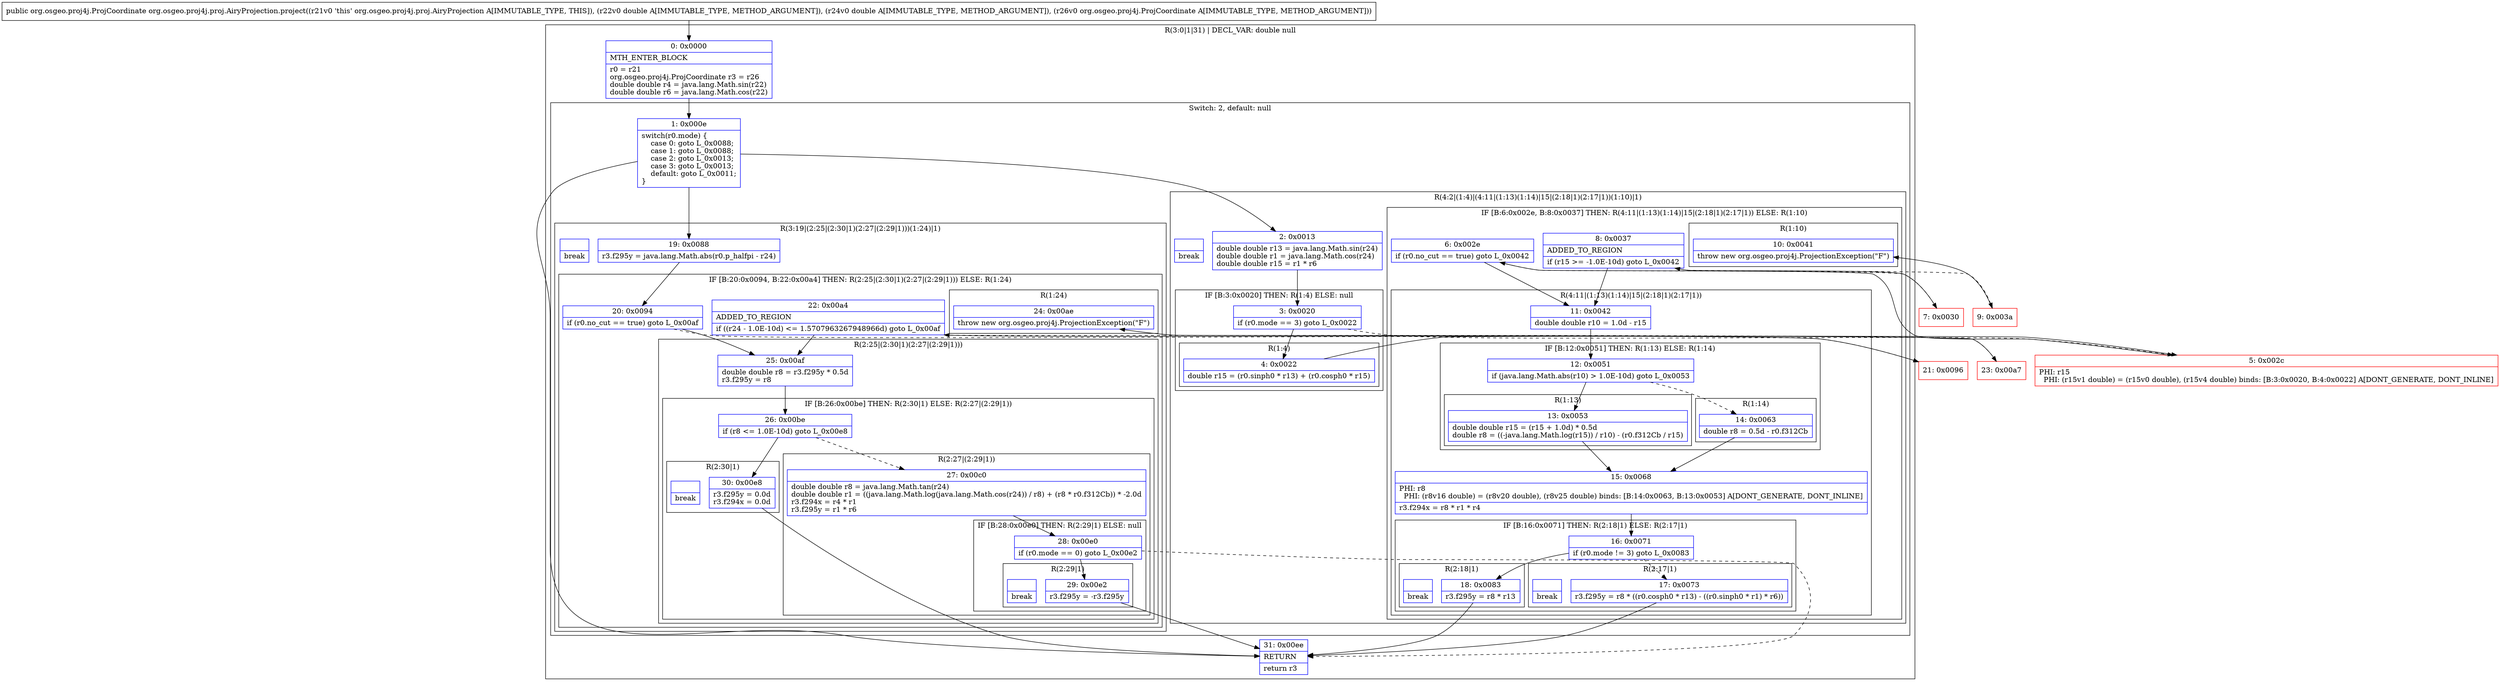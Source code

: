 digraph "CFG fororg.osgeo.proj4j.proj.AiryProjection.project(DDLorg\/osgeo\/proj4j\/ProjCoordinate;)Lorg\/osgeo\/proj4j\/ProjCoordinate;" {
subgraph cluster_Region_1929783022 {
label = "R(3:0|1|31) | DECL_VAR: double null\l";
node [shape=record,color=blue];
Node_0 [shape=record,label="{0\:\ 0x0000|MTH_ENTER_BLOCK\l|r0 = r21\lorg.osgeo.proj4j.ProjCoordinate r3 = r26\ldouble double r4 = java.lang.Math.sin(r22)\ldouble double r6 = java.lang.Math.cos(r22)\l}"];
subgraph cluster_SwitchRegion_1925649690 {
label = "Switch: 2, default: null";
node [shape=record,color=blue];
Node_1 [shape=record,label="{1\:\ 0x000e|switch(r0.mode) \{\l    case 0: goto L_0x0088;\l    case 1: goto L_0x0088;\l    case 2: goto L_0x0013;\l    case 3: goto L_0x0013;\l    default: goto L_0x0011;\l\}\l}"];
subgraph cluster_Region_421454709 {
label = "R(3:19|(2:25|(2:30|1)(2:27|(2:29|1)))(1:24)|1)";
node [shape=record,color=blue];
Node_19 [shape=record,label="{19\:\ 0x0088|r3.f295y = java.lang.Math.abs(r0.p_halfpi \- r24)\l}"];
subgraph cluster_IfRegion_40130218 {
label = "IF [B:20:0x0094, B:22:0x00a4] THEN: R(2:25|(2:30|1)(2:27|(2:29|1))) ELSE: R(1:24)";
node [shape=record,color=blue];
Node_20 [shape=record,label="{20\:\ 0x0094|if (r0.no_cut == true) goto L_0x00af\l}"];
Node_22 [shape=record,label="{22\:\ 0x00a4|ADDED_TO_REGION\l|if ((r24 \- 1.0E\-10d) \<= 1.5707963267948966d) goto L_0x00af\l}"];
subgraph cluster_Region_747666604 {
label = "R(2:25|(2:30|1)(2:27|(2:29|1)))";
node [shape=record,color=blue];
Node_25 [shape=record,label="{25\:\ 0x00af|double double r8 = r3.f295y * 0.5d\lr3.f295y = r8\l}"];
subgraph cluster_IfRegion_657917296 {
label = "IF [B:26:0x00be] THEN: R(2:30|1) ELSE: R(2:27|(2:29|1))";
node [shape=record,color=blue];
Node_26 [shape=record,label="{26\:\ 0x00be|if (r8 \<= 1.0E\-10d) goto L_0x00e8\l}"];
subgraph cluster_Region_19227592 {
label = "R(2:30|1)";
node [shape=record,color=blue];
Node_30 [shape=record,label="{30\:\ 0x00e8|r3.f295y = 0.0d\lr3.f294x = 0.0d\l}"];
Node_InsnContainer_1031102975 [shape=record,label="{|break\l}"];
}
subgraph cluster_Region_1129714772 {
label = "R(2:27|(2:29|1))";
node [shape=record,color=blue];
Node_27 [shape=record,label="{27\:\ 0x00c0|double double r8 = java.lang.Math.tan(r24)\ldouble double r1 = ((java.lang.Math.log(java.lang.Math.cos(r24)) \/ r8) + (r8 * r0.f312Cb)) * \-2.0d\lr3.f294x = r4 * r1\lr3.f295y = r1 * r6\l}"];
subgraph cluster_IfRegion_230543720 {
label = "IF [B:28:0x00e0] THEN: R(2:29|1) ELSE: null";
node [shape=record,color=blue];
Node_28 [shape=record,label="{28\:\ 0x00e0|if (r0.mode == 0) goto L_0x00e2\l}"];
subgraph cluster_Region_758989312 {
label = "R(2:29|1)";
node [shape=record,color=blue];
Node_29 [shape=record,label="{29\:\ 0x00e2|r3.f295y = \-r3.f295y\l}"];
Node_InsnContainer_1201175040 [shape=record,label="{|break\l}"];
}
}
}
}
}
subgraph cluster_Region_1743365471 {
label = "R(1:24)";
node [shape=record,color=blue];
Node_24 [shape=record,label="{24\:\ 0x00ae|throw new org.osgeo.proj4j.ProjectionException(\"F\")\l}"];
}
}
Node_InsnContainer_1904564932 [shape=record,label="{|break\l}"];
}
subgraph cluster_Region_471537506 {
label = "R(4:2|(1:4)|(4:11|(1:13)(1:14)|15|(2:18|1)(2:17|1))(1:10)|1)";
node [shape=record,color=blue];
Node_2 [shape=record,label="{2\:\ 0x0013|double double r13 = java.lang.Math.sin(r24)\ldouble double r1 = java.lang.Math.cos(r24)\ldouble double r15 = r1 * r6\l}"];
subgraph cluster_IfRegion_307290893 {
label = "IF [B:3:0x0020] THEN: R(1:4) ELSE: null";
node [shape=record,color=blue];
Node_3 [shape=record,label="{3\:\ 0x0020|if (r0.mode == 3) goto L_0x0022\l}"];
subgraph cluster_Region_1055777936 {
label = "R(1:4)";
node [shape=record,color=blue];
Node_4 [shape=record,label="{4\:\ 0x0022|double r15 = (r0.sinph0 * r13) + (r0.cosph0 * r15)\l}"];
}
}
subgraph cluster_IfRegion_1859521280 {
label = "IF [B:6:0x002e, B:8:0x0037] THEN: R(4:11|(1:13)(1:14)|15|(2:18|1)(2:17|1)) ELSE: R(1:10)";
node [shape=record,color=blue];
Node_6 [shape=record,label="{6\:\ 0x002e|if (r0.no_cut == true) goto L_0x0042\l}"];
Node_8 [shape=record,label="{8\:\ 0x0037|ADDED_TO_REGION\l|if (r15 \>= \-1.0E\-10d) goto L_0x0042\l}"];
subgraph cluster_Region_40320535 {
label = "R(4:11|(1:13)(1:14)|15|(2:18|1)(2:17|1))";
node [shape=record,color=blue];
Node_11 [shape=record,label="{11\:\ 0x0042|double double r10 = 1.0d \- r15\l}"];
subgraph cluster_IfRegion_900803868 {
label = "IF [B:12:0x0051] THEN: R(1:13) ELSE: R(1:14)";
node [shape=record,color=blue];
Node_12 [shape=record,label="{12\:\ 0x0051|if (java.lang.Math.abs(r10) \> 1.0E\-10d) goto L_0x0053\l}"];
subgraph cluster_Region_716353983 {
label = "R(1:13)";
node [shape=record,color=blue];
Node_13 [shape=record,label="{13\:\ 0x0053|double double r15 = (r15 + 1.0d) * 0.5d\ldouble r8 = ((\-java.lang.Math.log(r15)) \/ r10) \- (r0.f312Cb \/ r15)\l}"];
}
subgraph cluster_Region_1680442974 {
label = "R(1:14)";
node [shape=record,color=blue];
Node_14 [shape=record,label="{14\:\ 0x0063|double r8 = 0.5d \- r0.f312Cb\l}"];
}
}
Node_15 [shape=record,label="{15\:\ 0x0068|PHI: r8 \l  PHI: (r8v16 double) = (r8v20 double), (r8v25 double) binds: [B:14:0x0063, B:13:0x0053] A[DONT_GENERATE, DONT_INLINE]\l|r3.f294x = r8 * r1 * r4\l}"];
subgraph cluster_IfRegion_379376445 {
label = "IF [B:16:0x0071] THEN: R(2:18|1) ELSE: R(2:17|1)";
node [shape=record,color=blue];
Node_16 [shape=record,label="{16\:\ 0x0071|if (r0.mode != 3) goto L_0x0083\l}"];
subgraph cluster_Region_687224496 {
label = "R(2:18|1)";
node [shape=record,color=blue];
Node_18 [shape=record,label="{18\:\ 0x0083|r3.f295y = r8 * r13\l}"];
Node_InsnContainer_1022713836 [shape=record,label="{|break\l}"];
}
subgraph cluster_Region_1534161742 {
label = "R(2:17|1)";
node [shape=record,color=blue];
Node_17 [shape=record,label="{17\:\ 0x0073|r3.f295y = r8 * ((r0.cosph0 * r13) \- ((r0.sinph0 * r1) * r6))\l}"];
Node_InsnContainer_1736274380 [shape=record,label="{|break\l}"];
}
}
}
subgraph cluster_Region_1923133093 {
label = "R(1:10)";
node [shape=record,color=blue];
Node_10 [shape=record,label="{10\:\ 0x0041|throw new org.osgeo.proj4j.ProjectionException(\"F\")\l}"];
}
}
Node_InsnContainer_47554295 [shape=record,label="{|break\l}"];
}
}
Node_31 [shape=record,label="{31\:\ 0x00ee|RETURN\l|return r3\l}"];
}
Node_5 [shape=record,color=red,label="{5\:\ 0x002c|PHI: r15 \l  PHI: (r15v1 double) = (r15v0 double), (r15v4 double) binds: [B:3:0x0020, B:4:0x0022] A[DONT_GENERATE, DONT_INLINE]\l}"];
Node_7 [shape=record,color=red,label="{7\:\ 0x0030}"];
Node_9 [shape=record,color=red,label="{9\:\ 0x003a}"];
Node_21 [shape=record,color=red,label="{21\:\ 0x0096}"];
Node_23 [shape=record,color=red,label="{23\:\ 0x00a7}"];
MethodNode[shape=record,label="{public org.osgeo.proj4j.ProjCoordinate org.osgeo.proj4j.proj.AiryProjection.project((r21v0 'this' org.osgeo.proj4j.proj.AiryProjection A[IMMUTABLE_TYPE, THIS]), (r22v0 double A[IMMUTABLE_TYPE, METHOD_ARGUMENT]), (r24v0 double A[IMMUTABLE_TYPE, METHOD_ARGUMENT]), (r26v0 org.osgeo.proj4j.ProjCoordinate A[IMMUTABLE_TYPE, METHOD_ARGUMENT])) }"];
MethodNode -> Node_0;
Node_0 -> Node_1;
Node_1 -> Node_2;
Node_1 -> Node_19;
Node_1 -> Node_31;
Node_19 -> Node_20;
Node_20 -> Node_21[style=dashed];
Node_20 -> Node_25;
Node_22 -> Node_23[style=dashed];
Node_22 -> Node_25;
Node_25 -> Node_26;
Node_26 -> Node_27[style=dashed];
Node_26 -> Node_30;
Node_30 -> Node_31;
Node_27 -> Node_28;
Node_28 -> Node_29;
Node_28 -> Node_31[style=dashed];
Node_29 -> Node_31;
Node_2 -> Node_3;
Node_3 -> Node_4;
Node_3 -> Node_5[style=dashed];
Node_4 -> Node_5;
Node_6 -> Node_7[style=dashed];
Node_6 -> Node_11;
Node_8 -> Node_9[style=dashed];
Node_8 -> Node_11;
Node_11 -> Node_12;
Node_12 -> Node_13;
Node_12 -> Node_14[style=dashed];
Node_13 -> Node_15;
Node_14 -> Node_15;
Node_15 -> Node_16;
Node_16 -> Node_17[style=dashed];
Node_16 -> Node_18;
Node_18 -> Node_31;
Node_17 -> Node_31;
Node_5 -> Node_6;
Node_7 -> Node_8;
Node_9 -> Node_10;
Node_21 -> Node_22;
Node_23 -> Node_24;
}

